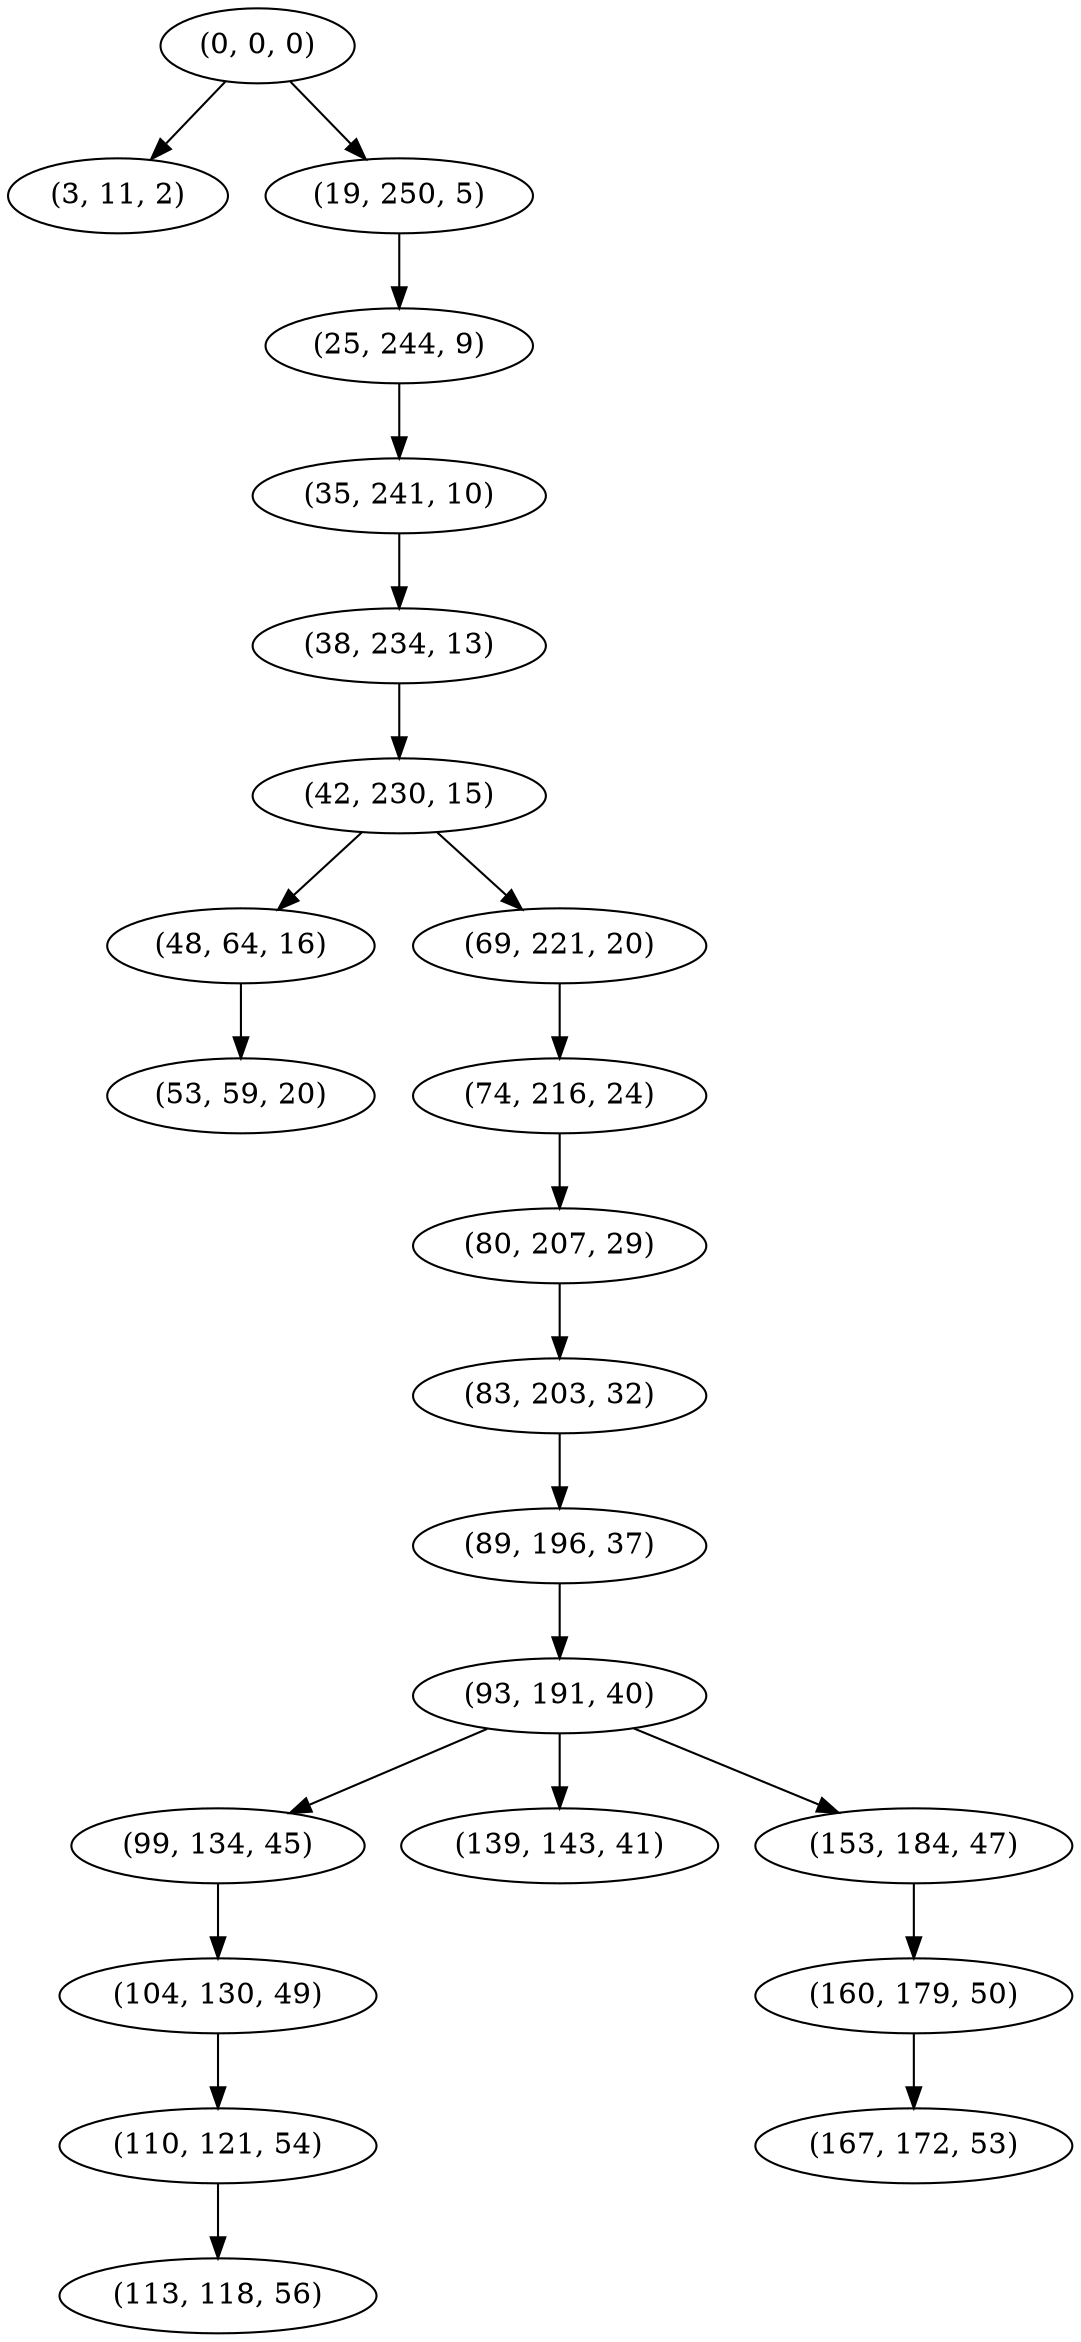 digraph tree {
    "(0, 0, 0)";
    "(3, 11, 2)";
    "(19, 250, 5)";
    "(25, 244, 9)";
    "(35, 241, 10)";
    "(38, 234, 13)";
    "(42, 230, 15)";
    "(48, 64, 16)";
    "(53, 59, 20)";
    "(69, 221, 20)";
    "(74, 216, 24)";
    "(80, 207, 29)";
    "(83, 203, 32)";
    "(89, 196, 37)";
    "(93, 191, 40)";
    "(99, 134, 45)";
    "(104, 130, 49)";
    "(110, 121, 54)";
    "(113, 118, 56)";
    "(139, 143, 41)";
    "(153, 184, 47)";
    "(160, 179, 50)";
    "(167, 172, 53)";
    "(0, 0, 0)" -> "(3, 11, 2)";
    "(0, 0, 0)" -> "(19, 250, 5)";
    "(19, 250, 5)" -> "(25, 244, 9)";
    "(25, 244, 9)" -> "(35, 241, 10)";
    "(35, 241, 10)" -> "(38, 234, 13)";
    "(38, 234, 13)" -> "(42, 230, 15)";
    "(42, 230, 15)" -> "(48, 64, 16)";
    "(42, 230, 15)" -> "(69, 221, 20)";
    "(48, 64, 16)" -> "(53, 59, 20)";
    "(69, 221, 20)" -> "(74, 216, 24)";
    "(74, 216, 24)" -> "(80, 207, 29)";
    "(80, 207, 29)" -> "(83, 203, 32)";
    "(83, 203, 32)" -> "(89, 196, 37)";
    "(89, 196, 37)" -> "(93, 191, 40)";
    "(93, 191, 40)" -> "(99, 134, 45)";
    "(93, 191, 40)" -> "(139, 143, 41)";
    "(93, 191, 40)" -> "(153, 184, 47)";
    "(99, 134, 45)" -> "(104, 130, 49)";
    "(104, 130, 49)" -> "(110, 121, 54)";
    "(110, 121, 54)" -> "(113, 118, 56)";
    "(153, 184, 47)" -> "(160, 179, 50)";
    "(160, 179, 50)" -> "(167, 172, 53)";
}
